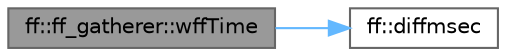 digraph "ff::ff_gatherer::wffTime"
{
 // LATEX_PDF_SIZE
  bgcolor="transparent";
  edge [fontname=Helvetica,fontsize=10,labelfontname=Helvetica,labelfontsize=10];
  node [fontname=Helvetica,fontsize=10,shape=box,height=0.2,width=0.4];
  rankdir="LR";
  Node1 [id="Node000001",label="ff::ff_gatherer::wffTime",height=0.2,width=0.4,color="gray40", fillcolor="grey60", style="filled", fontcolor="black",tooltip="Complete counting time"];
  Node1 -> Node2 [id="edge2_Node000001_Node000002",color="steelblue1",style="solid",tooltip=" "];
  Node2 [id="Node000002",label="ff::diffmsec",height=0.2,width=0.4,color="grey40", fillcolor="white", style="filled",URL="$namespaceff.html#aa63478dacf4600111e04897c1e072d9c",tooltip=" "];
}
